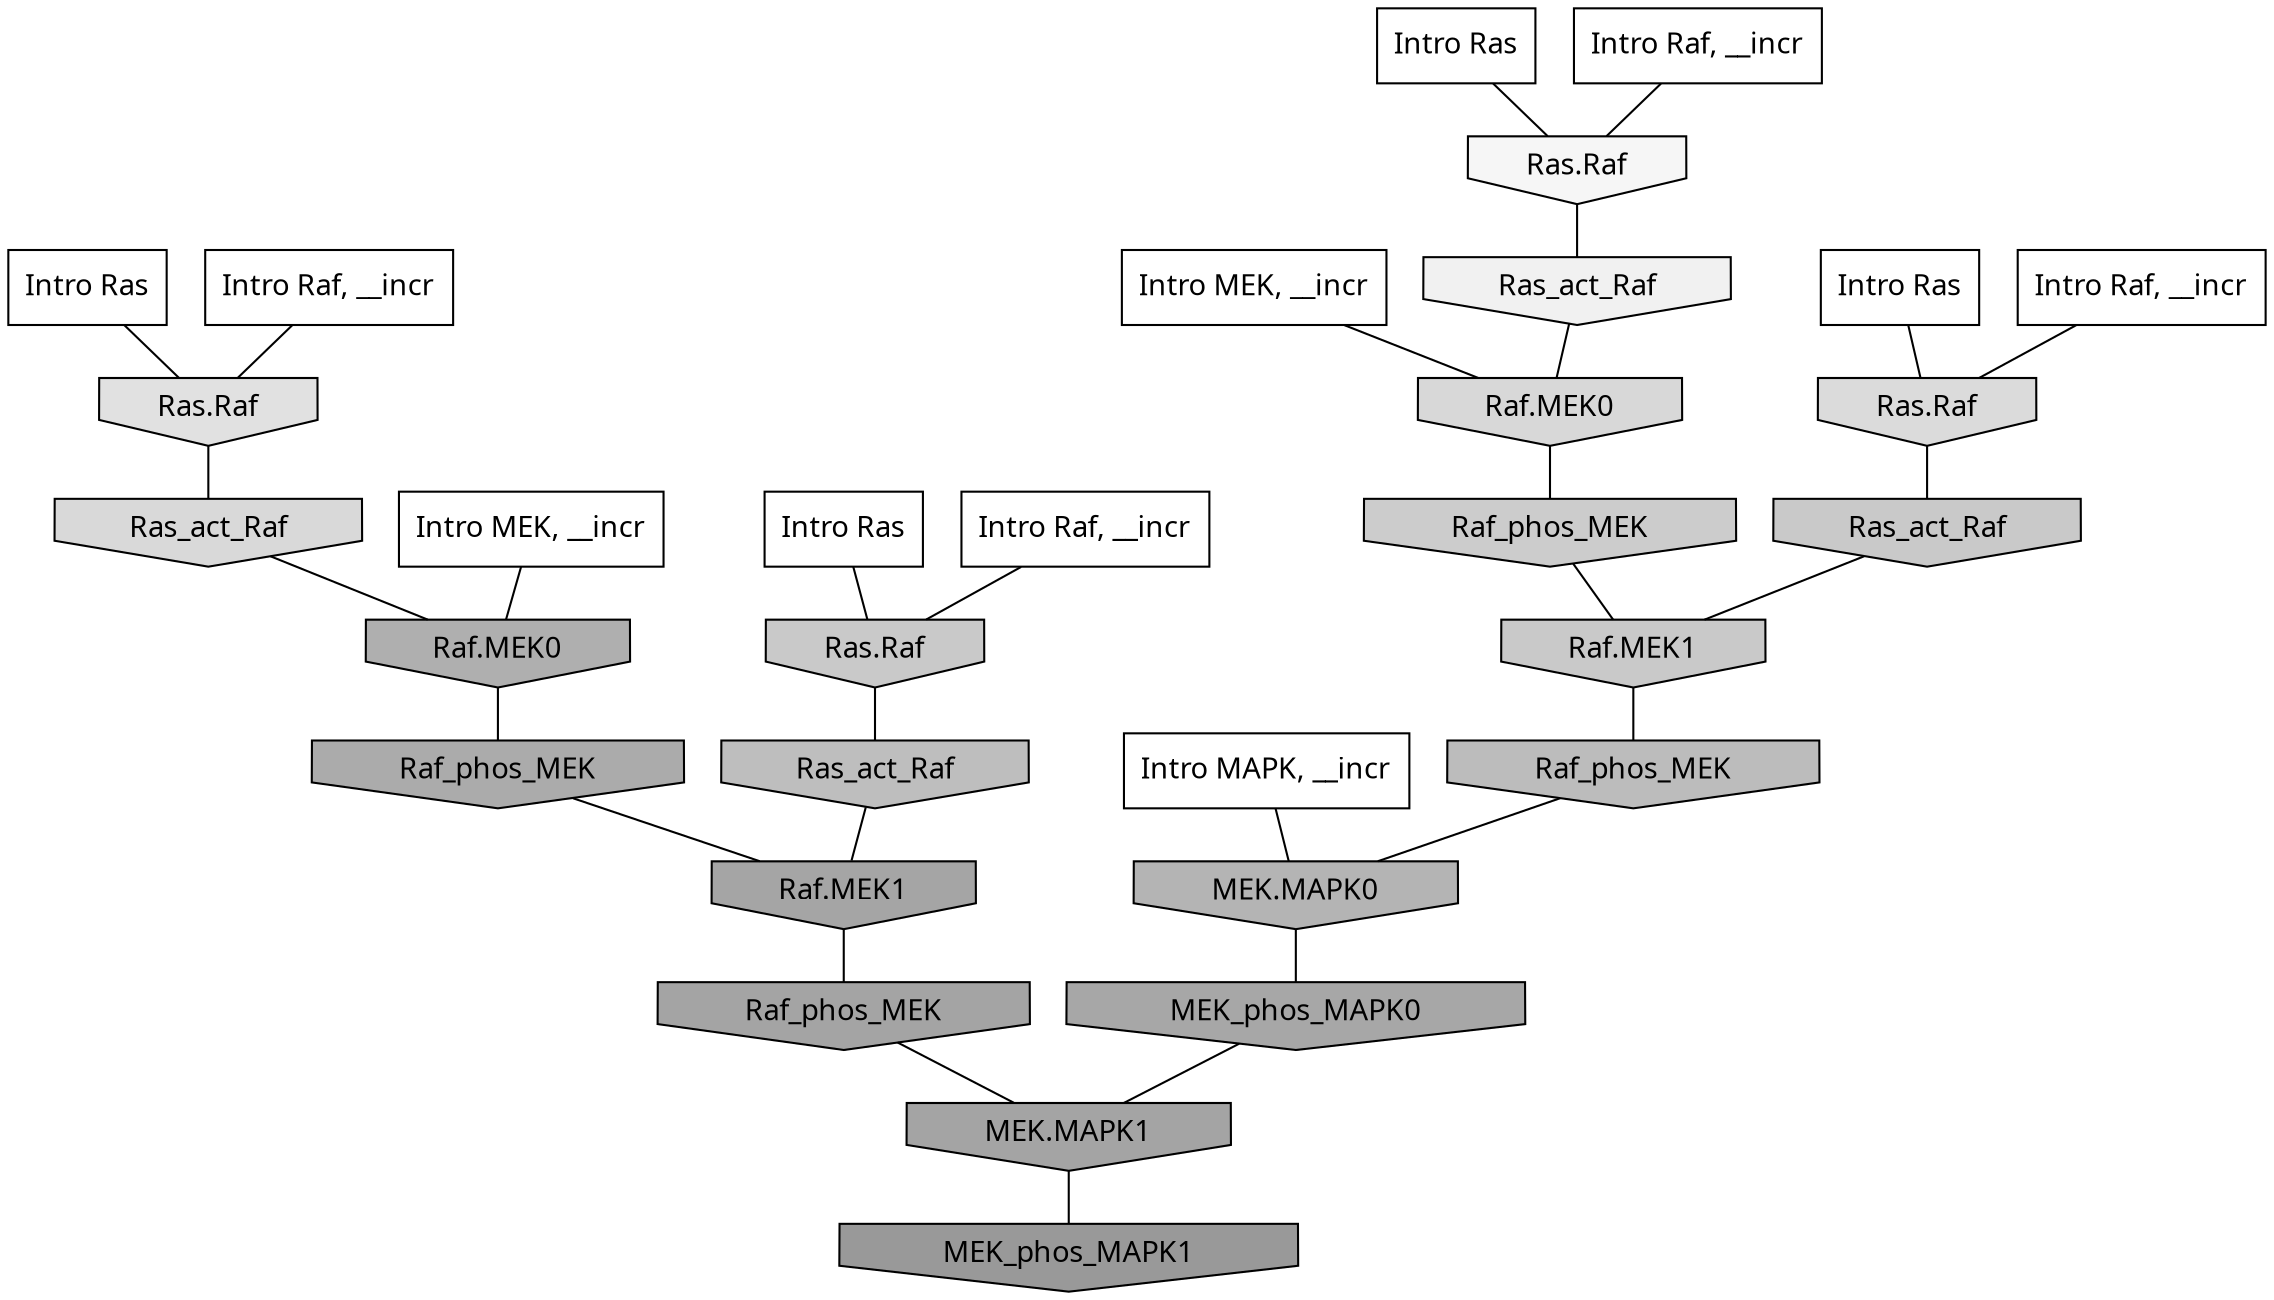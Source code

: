 digraph G{
  rankdir="TB";
  ranksep=0.30;
  node [fontname="CMU Serif"];
  edge [fontname="CMU Serif"];
  
  21 [label="Intro Ras", shape=rectangle, style=filled, fillcolor="0.000 0.000 1.000"]
  
  38 [label="Intro Ras", shape=rectangle, style=filled, fillcolor="0.000 0.000 1.000"]
  
  60 [label="Intro Ras", shape=rectangle, style=filled, fillcolor="0.000 0.000 1.000"]
  
  92 [label="Intro Ras", shape=rectangle, style=filled, fillcolor="0.000 0.000 1.000"]
  
  345 [label="Intro Raf, __incr", shape=rectangle, style=filled, fillcolor="0.000 0.000 1.000"]
  
  408 [label="Intro Raf, __incr", shape=rectangle, style=filled, fillcolor="0.000 0.000 1.000"]
  
  484 [label="Intro Raf, __incr", shape=rectangle, style=filled, fillcolor="0.000 0.000 1.000"]
  
  797 [label="Intro Raf, __incr", shape=rectangle, style=filled, fillcolor="0.000 0.000 1.000"]
  
  1843 [label="Intro MEK, __incr", shape=rectangle, style=filled, fillcolor="0.000 0.000 1.000"]
  
  1964 [label="Intro MEK, __incr", shape=rectangle, style=filled, fillcolor="0.000 0.000 1.000"]
  
  2548 [label="Intro MAPK, __incr", shape=rectangle, style=filled, fillcolor="0.000 0.000 1.000"]
  
  3567 [label="Ras.Raf", shape=invhouse, style=filled, fillcolor="0.000 0.000 0.964"]
  
  3781 [label="Ras_act_Raf", shape=invhouse, style=filled, fillcolor="0.000 0.000 0.944"]
  
  4812 [label="Ras.Raf", shape=invhouse, style=filled, fillcolor="0.000 0.000 0.881"]
  
  5230 [label="Ras.Raf", shape=invhouse, style=filled, fillcolor="0.000 0.000 0.856"]
  
  5395 [label="Ras_act_Raf", shape=invhouse, style=filled, fillcolor="0.000 0.000 0.849"]
  
  5455 [label="Raf.MEK0", shape=invhouse, style=filled, fillcolor="0.000 0.000 0.845"]
  
  6386 [label="Raf_phos_MEK", shape=invhouse, style=filled, fillcolor="0.000 0.000 0.799"]
  
  6722 [label="Ras_act_Raf", shape=invhouse, style=filled, fillcolor="0.000 0.000 0.787"]
  
  6728 [label="Raf.MEK1", shape=invhouse, style=filled, fillcolor="0.000 0.000 0.787"]
  
  6748 [label="Ras.Raf", shape=invhouse, style=filled, fillcolor="0.000 0.000 0.786"]
  
  8179 [label="Ras_act_Raf", shape=invhouse, style=filled, fillcolor="0.000 0.000 0.744"]
  
  8433 [label="Raf_phos_MEK", shape=invhouse, style=filled, fillcolor="0.000 0.000 0.736"]
  
  9743 [label="MEK.MAPK0", shape=invhouse, style=filled, fillcolor="0.000 0.000 0.704"]
  
  10769 [label="Raf.MEK0", shape=invhouse, style=filled, fillcolor="0.000 0.000 0.684"]
  
  11571 [label="Raf_phos_MEK", shape=invhouse, style=filled, fillcolor="0.000 0.000 0.669"]
  
  12455 [label="MEK_phos_MAPK0", shape=invhouse, style=filled, fillcolor="0.000 0.000 0.655"]
  
  13063 [label="Raf.MEK1", shape=invhouse, style=filled, fillcolor="0.000 0.000 0.646"]
  
  13298 [label="Raf_phos_MEK", shape=invhouse, style=filled, fillcolor="0.000 0.000 0.642"]
  
  13303 [label="MEK.MAPK1", shape=invhouse, style=filled, fillcolor="0.000 0.000 0.642"]
  
  16162 [label="MEK_phos_MAPK1", shape=invhouse, style=filled, fillcolor="0.000 0.000 0.600"]
  
  
  13303 -> 16162 [dir=none, color="0.000 0.000 0.000"] 
  13298 -> 13303 [dir=none, color="0.000 0.000 0.000"] 
  13063 -> 13298 [dir=none, color="0.000 0.000 0.000"] 
  12455 -> 13303 [dir=none, color="0.000 0.000 0.000"] 
  11571 -> 13063 [dir=none, color="0.000 0.000 0.000"] 
  10769 -> 11571 [dir=none, color="0.000 0.000 0.000"] 
  9743 -> 12455 [dir=none, color="0.000 0.000 0.000"] 
  8433 -> 9743 [dir=none, color="0.000 0.000 0.000"] 
  8179 -> 13063 [dir=none, color="0.000 0.000 0.000"] 
  6748 -> 8179 [dir=none, color="0.000 0.000 0.000"] 
  6728 -> 8433 [dir=none, color="0.000 0.000 0.000"] 
  6722 -> 6728 [dir=none, color="0.000 0.000 0.000"] 
  6386 -> 6728 [dir=none, color="0.000 0.000 0.000"] 
  5455 -> 6386 [dir=none, color="0.000 0.000 0.000"] 
  5395 -> 10769 [dir=none, color="0.000 0.000 0.000"] 
  5230 -> 6722 [dir=none, color="0.000 0.000 0.000"] 
  4812 -> 5395 [dir=none, color="0.000 0.000 0.000"] 
  3781 -> 5455 [dir=none, color="0.000 0.000 0.000"] 
  3567 -> 3781 [dir=none, color="0.000 0.000 0.000"] 
  2548 -> 9743 [dir=none, color="0.000 0.000 0.000"] 
  1964 -> 10769 [dir=none, color="0.000 0.000 0.000"] 
  1843 -> 5455 [dir=none, color="0.000 0.000 0.000"] 
  797 -> 5230 [dir=none, color="0.000 0.000 0.000"] 
  484 -> 6748 [dir=none, color="0.000 0.000 0.000"] 
  408 -> 4812 [dir=none, color="0.000 0.000 0.000"] 
  345 -> 3567 [dir=none, color="0.000 0.000 0.000"] 
  92 -> 5230 [dir=none, color="0.000 0.000 0.000"] 
  60 -> 3567 [dir=none, color="0.000 0.000 0.000"] 
  38 -> 6748 [dir=none, color="0.000 0.000 0.000"] 
  21 -> 4812 [dir=none, color="0.000 0.000 0.000"] 
  
  }
